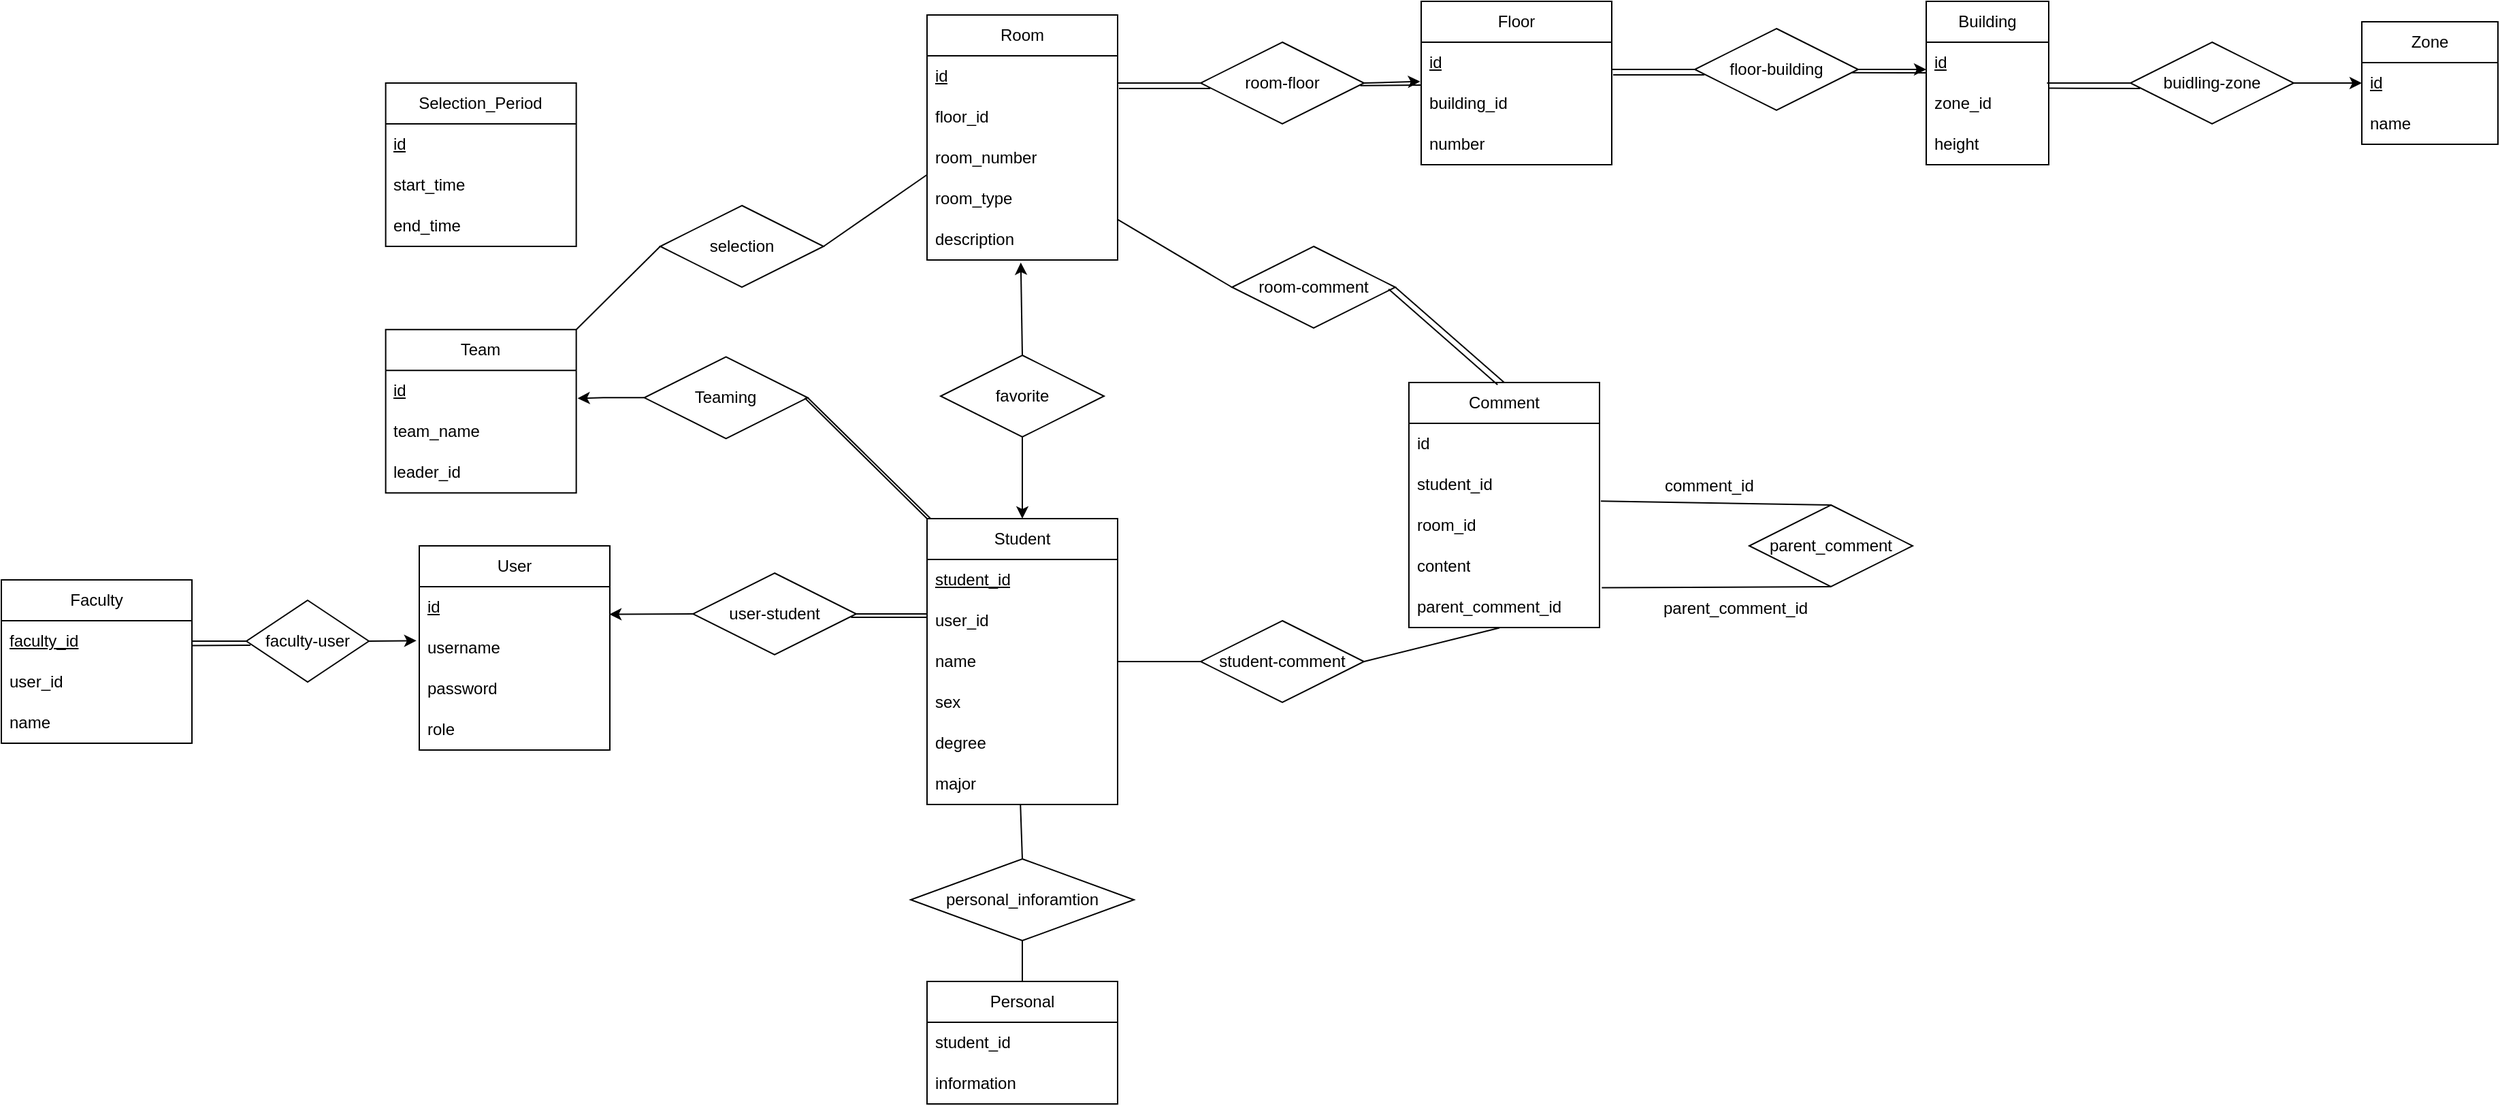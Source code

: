 <mxfile version="22.0.4" type="device">
  <diagram name="第 1 页" id="LMOtjRmqSTzVRUEMlwIw">
    <mxGraphModel dx="2716" dy="1740" grid="1" gridSize="10" guides="1" tooltips="1" connect="1" arrows="1" fold="1" page="1" pageScale="1" pageWidth="827" pageHeight="1169" math="0" shadow="0">
      <root>
        <mxCell id="0" />
        <mxCell id="1" parent="0" />
        <mxCell id="d5OkZ4V3D46FECshK5rA-1" value="Zone" style="swimlane;fontStyle=0;childLayout=stackLayout;horizontal=1;startSize=30;horizontalStack=0;resizeParent=1;resizeParentMax=0;resizeLast=0;collapsible=1;marginBottom=0;whiteSpace=wrap;html=1;" parent="1" vertex="1">
          <mxGeometry x="480" y="-415" width="100" height="90" as="geometry" />
        </mxCell>
        <mxCell id="d5OkZ4V3D46FECshK5rA-2" value="&lt;u&gt;id&lt;/u&gt;" style="text;strokeColor=none;fillColor=none;align=left;verticalAlign=middle;spacingLeft=4;spacingRight=4;overflow=hidden;points=[[0,0.5],[1,0.5]];portConstraint=eastwest;rotatable=0;whiteSpace=wrap;html=1;" parent="d5OkZ4V3D46FECshK5rA-1" vertex="1">
          <mxGeometry y="30" width="100" height="30" as="geometry" />
        </mxCell>
        <mxCell id="d5OkZ4V3D46FECshK5rA-3" value="name" style="text;strokeColor=none;fillColor=none;align=left;verticalAlign=middle;spacingLeft=4;spacingRight=4;overflow=hidden;points=[[0,0.5],[1,0.5]];portConstraint=eastwest;rotatable=0;whiteSpace=wrap;html=1;" parent="d5OkZ4V3D46FECshK5rA-1" vertex="1">
          <mxGeometry y="60" width="100" height="30" as="geometry" />
        </mxCell>
        <mxCell id="d5OkZ4V3D46FECshK5rA-5" value="Building" style="swimlane;fontStyle=0;childLayout=stackLayout;horizontal=1;startSize=30;horizontalStack=0;resizeParent=1;resizeParentMax=0;resizeLast=0;collapsible=1;marginBottom=0;whiteSpace=wrap;html=1;" parent="1" vertex="1">
          <mxGeometry x="160" y="-430" width="90" height="120" as="geometry" />
        </mxCell>
        <mxCell id="d5OkZ4V3D46FECshK5rA-6" value="&lt;u&gt;id&lt;/u&gt;" style="text;strokeColor=none;fillColor=none;align=left;verticalAlign=middle;spacingLeft=4;spacingRight=4;overflow=hidden;points=[[0,0.5],[1,0.5]];portConstraint=eastwest;rotatable=0;whiteSpace=wrap;html=1;" parent="d5OkZ4V3D46FECshK5rA-5" vertex="1">
          <mxGeometry y="30" width="90" height="30" as="geometry" />
        </mxCell>
        <mxCell id="d5OkZ4V3D46FECshK5rA-25" value="" style="endArrow=classic;html=1;rounded=0;exitX=1;exitY=0.5;exitDx=0;exitDy=0;entryX=0;entryY=0.5;entryDx=0;entryDy=0;" parent="d5OkZ4V3D46FECshK5rA-5" source="d5OkZ4V3D46FECshK5rA-22" edge="1">
          <mxGeometry width="50" height="50" relative="1" as="geometry">
            <mxPoint x="-130" y="80" as="sourcePoint" />
            <mxPoint y="50" as="targetPoint" />
          </mxGeometry>
        </mxCell>
        <mxCell id="d5OkZ4V3D46FECshK5rA-7" value="zone_id" style="text;strokeColor=none;fillColor=none;align=left;verticalAlign=middle;spacingLeft=4;spacingRight=4;overflow=hidden;points=[[0,0.5],[1,0.5]];portConstraint=eastwest;rotatable=0;whiteSpace=wrap;html=1;" parent="d5OkZ4V3D46FECshK5rA-5" vertex="1">
          <mxGeometry y="60" width="90" height="30" as="geometry" />
        </mxCell>
        <mxCell id="d5OkZ4V3D46FECshK5rA-8" value="height" style="text;strokeColor=none;fillColor=none;align=left;verticalAlign=middle;spacingLeft=4;spacingRight=4;overflow=hidden;points=[[0,0.5],[1,0.5]];portConstraint=eastwest;rotatable=0;whiteSpace=wrap;html=1;" parent="d5OkZ4V3D46FECshK5rA-5" vertex="1">
          <mxGeometry y="90" width="90" height="30" as="geometry" />
        </mxCell>
        <mxCell id="d5OkZ4V3D46FECshK5rA-9" value="buidling-zone" style="shape=rhombus;perimeter=rhombusPerimeter;whiteSpace=wrap;html=1;align=center;" parent="1" vertex="1">
          <mxGeometry x="310" y="-400" width="120" height="60" as="geometry" />
        </mxCell>
        <mxCell id="d5OkZ4V3D46FECshK5rA-13" value="" style="endArrow=none;html=1;rounded=0;exitX=0.986;exitY=0.001;exitDx=0;exitDy=0;exitPerimeter=0;entryX=0;entryY=0.5;entryDx=0;entryDy=0;" parent="1" source="d5OkZ4V3D46FECshK5rA-7" target="d5OkZ4V3D46FECshK5rA-9" edge="1">
          <mxGeometry relative="1" as="geometry">
            <mxPoint x="290" y="-370" as="sourcePoint" />
            <mxPoint x="450" y="-370" as="targetPoint" />
          </mxGeometry>
        </mxCell>
        <mxCell id="d5OkZ4V3D46FECshK5rA-15" value="" style="endArrow=none;html=1;rounded=0;entryX=0.059;entryY=0.567;entryDx=0;entryDy=0;entryPerimeter=0;exitX=0.995;exitY=0.125;exitDx=0;exitDy=0;exitPerimeter=0;" parent="1" source="d5OkZ4V3D46FECshK5rA-7" target="d5OkZ4V3D46FECshK5rA-9" edge="1">
          <mxGeometry relative="1" as="geometry">
            <mxPoint x="250.0" y="-360.0" as="sourcePoint" />
            <mxPoint x="318.46" y="-358.8" as="targetPoint" />
            <Array as="points" />
          </mxGeometry>
        </mxCell>
        <mxCell id="d5OkZ4V3D46FECshK5rA-17" value="" style="endArrow=classic;html=1;rounded=0;exitX=1;exitY=0.5;exitDx=0;exitDy=0;entryX=0;entryY=0.5;entryDx=0;entryDy=0;" parent="1" source="d5OkZ4V3D46FECshK5rA-9" target="d5OkZ4V3D46FECshK5rA-2" edge="1">
          <mxGeometry width="50" height="50" relative="1" as="geometry">
            <mxPoint x="350" y="-340" as="sourcePoint" />
            <mxPoint x="400" y="-390" as="targetPoint" />
          </mxGeometry>
        </mxCell>
        <mxCell id="d5OkZ4V3D46FECshK5rA-18" value="Floor" style="swimlane;fontStyle=0;childLayout=stackLayout;horizontal=1;startSize=30;horizontalStack=0;resizeParent=1;resizeParentMax=0;resizeLast=0;collapsible=1;marginBottom=0;whiteSpace=wrap;html=1;" parent="1" vertex="1">
          <mxGeometry x="-211" y="-430" width="140" height="120" as="geometry" />
        </mxCell>
        <mxCell id="d5OkZ4V3D46FECshK5rA-19" value="&lt;u&gt;id&lt;/u&gt;" style="text;strokeColor=none;fillColor=none;align=left;verticalAlign=middle;spacingLeft=4;spacingRight=4;overflow=hidden;points=[[0,0.5],[1,0.5]];portConstraint=eastwest;rotatable=0;whiteSpace=wrap;html=1;" parent="d5OkZ4V3D46FECshK5rA-18" vertex="1">
          <mxGeometry y="30" width="140" height="30" as="geometry" />
        </mxCell>
        <mxCell id="d5OkZ4V3D46FECshK5rA-20" value="building_id" style="text;strokeColor=none;fillColor=none;align=left;verticalAlign=middle;spacingLeft=4;spacingRight=4;overflow=hidden;points=[[0,0.5],[1,0.5]];portConstraint=eastwest;rotatable=0;whiteSpace=wrap;html=1;" parent="d5OkZ4V3D46FECshK5rA-18" vertex="1">
          <mxGeometry y="60" width="140" height="30" as="geometry" />
        </mxCell>
        <mxCell id="d5OkZ4V3D46FECshK5rA-21" value="number" style="text;strokeColor=none;fillColor=none;align=left;verticalAlign=middle;spacingLeft=4;spacingRight=4;overflow=hidden;points=[[0,0.5],[1,0.5]];portConstraint=eastwest;rotatable=0;whiteSpace=wrap;html=1;" parent="d5OkZ4V3D46FECshK5rA-18" vertex="1">
          <mxGeometry y="90" width="140" height="30" as="geometry" />
        </mxCell>
        <mxCell id="d5OkZ4V3D46FECshK5rA-22" value="floor-building" style="shape=rhombus;perimeter=rhombusPerimeter;whiteSpace=wrap;html=1;align=center;" parent="1" vertex="1">
          <mxGeometry x="-10" y="-410" width="120" height="60" as="geometry" />
        </mxCell>
        <mxCell id="d5OkZ4V3D46FECshK5rA-23" value="" style="endArrow=none;html=1;rounded=0;exitX=0.986;exitY=0.001;exitDx=0;exitDy=0;exitPerimeter=0;entryX=0;entryY=0.5;entryDx=0;entryDy=0;" parent="1" target="d5OkZ4V3D46FECshK5rA-22" edge="1">
          <mxGeometry relative="1" as="geometry">
            <mxPoint x="-71" y="-380" as="sourcePoint" />
            <mxPoint x="130" y="-380" as="targetPoint" />
          </mxGeometry>
        </mxCell>
        <mxCell id="d5OkZ4V3D46FECshK5rA-24" value="" style="endArrow=none;html=1;rounded=0;entryX=0.059;entryY=0.567;entryDx=0;entryDy=0;entryPerimeter=0;exitX=0.995;exitY=0.125;exitDx=0;exitDy=0;exitPerimeter=0;" parent="1" target="d5OkZ4V3D46FECshK5rA-22" edge="1">
          <mxGeometry relative="1" as="geometry">
            <mxPoint x="-70" y="-376" as="sourcePoint" />
            <mxPoint x="-1.54" y="-368.8" as="targetPoint" />
            <Array as="points" />
          </mxGeometry>
        </mxCell>
        <mxCell id="d5OkZ4V3D46FECshK5rA-26" value="" style="endArrow=none;html=1;rounded=0;exitX=0.961;exitY=0.539;exitDx=0;exitDy=0;exitPerimeter=0;entryX=-0.002;entryY=0.752;entryDx=0;entryDy=0;entryPerimeter=0;" parent="1" source="d5OkZ4V3D46FECshK5rA-22" target="d5OkZ4V3D46FECshK5rA-6" edge="1">
          <mxGeometry width="50" height="50" relative="1" as="geometry">
            <mxPoint x="130" y="-360" as="sourcePoint" />
            <mxPoint x="150" y="-380" as="targetPoint" />
          </mxGeometry>
        </mxCell>
        <mxCell id="d5OkZ4V3D46FECshK5rA-36" value="Room" style="swimlane;fontStyle=0;childLayout=stackLayout;horizontal=1;startSize=30;horizontalStack=0;resizeParent=1;resizeParentMax=0;resizeLast=0;collapsible=1;marginBottom=0;whiteSpace=wrap;html=1;" parent="1" vertex="1">
          <mxGeometry x="-574" y="-420" width="140" height="180" as="geometry" />
        </mxCell>
        <mxCell id="d5OkZ4V3D46FECshK5rA-37" value="&lt;u&gt;id&lt;/u&gt;" style="text;strokeColor=none;fillColor=none;align=left;verticalAlign=middle;spacingLeft=4;spacingRight=4;overflow=hidden;points=[[0,0.5],[1,0.5]];portConstraint=eastwest;rotatable=0;whiteSpace=wrap;html=1;" parent="d5OkZ4V3D46FECshK5rA-36" vertex="1">
          <mxGeometry y="30" width="140" height="30" as="geometry" />
        </mxCell>
        <mxCell id="d5OkZ4V3D46FECshK5rA-38" value="floor_id" style="text;strokeColor=none;fillColor=none;align=left;verticalAlign=middle;spacingLeft=4;spacingRight=4;overflow=hidden;points=[[0,0.5],[1,0.5]];portConstraint=eastwest;rotatable=0;whiteSpace=wrap;html=1;" parent="d5OkZ4V3D46FECshK5rA-36" vertex="1">
          <mxGeometry y="60" width="140" height="30" as="geometry" />
        </mxCell>
        <mxCell id="d5OkZ4V3D46FECshK5rA-44" value="room_number" style="text;strokeColor=none;fillColor=none;align=left;verticalAlign=middle;spacingLeft=4;spacingRight=4;overflow=hidden;points=[[0,0.5],[1,0.5]];portConstraint=eastwest;rotatable=0;whiteSpace=wrap;html=1;" parent="d5OkZ4V3D46FECshK5rA-36" vertex="1">
          <mxGeometry y="90" width="140" height="30" as="geometry" />
        </mxCell>
        <mxCell id="d5OkZ4V3D46FECshK5rA-45" value="room_type" style="text;strokeColor=none;fillColor=none;align=left;verticalAlign=middle;spacingLeft=4;spacingRight=4;overflow=hidden;points=[[0,0.5],[1,0.5]];portConstraint=eastwest;rotatable=0;whiteSpace=wrap;html=1;" parent="d5OkZ4V3D46FECshK5rA-36" vertex="1">
          <mxGeometry y="120" width="140" height="30" as="geometry" />
        </mxCell>
        <mxCell id="d5OkZ4V3D46FECshK5rA-39" value="description" style="text;strokeColor=none;fillColor=none;align=left;verticalAlign=middle;spacingLeft=4;spacingRight=4;overflow=hidden;points=[[0,0.5],[1,0.5]];portConstraint=eastwest;rotatable=0;whiteSpace=wrap;html=1;" parent="d5OkZ4V3D46FECshK5rA-36" vertex="1">
          <mxGeometry y="150" width="140" height="30" as="geometry" />
        </mxCell>
        <mxCell id="d5OkZ4V3D46FECshK5rA-40" value="room-floor" style="shape=rhombus;perimeter=rhombusPerimeter;whiteSpace=wrap;html=1;align=center;" parent="1" vertex="1">
          <mxGeometry x="-373" y="-400" width="120" height="60" as="geometry" />
        </mxCell>
        <mxCell id="d5OkZ4V3D46FECshK5rA-41" value="" style="endArrow=none;html=1;rounded=0;exitX=0.986;exitY=0.001;exitDx=0;exitDy=0;exitPerimeter=0;entryX=0;entryY=0.5;entryDx=0;entryDy=0;" parent="1" target="d5OkZ4V3D46FECshK5rA-40" edge="1">
          <mxGeometry relative="1" as="geometry">
            <mxPoint x="-434" y="-370" as="sourcePoint" />
            <mxPoint x="-233" y="-370" as="targetPoint" />
          </mxGeometry>
        </mxCell>
        <mxCell id="d5OkZ4V3D46FECshK5rA-42" value="" style="endArrow=none;html=1;rounded=0;entryX=0.059;entryY=0.567;entryDx=0;entryDy=0;entryPerimeter=0;exitX=0.995;exitY=0.125;exitDx=0;exitDy=0;exitPerimeter=0;" parent="1" target="d5OkZ4V3D46FECshK5rA-40" edge="1">
          <mxGeometry relative="1" as="geometry">
            <mxPoint x="-433" y="-366" as="sourcePoint" />
            <mxPoint x="-364.54" y="-358.8" as="targetPoint" />
            <Array as="points" />
          </mxGeometry>
        </mxCell>
        <mxCell id="d5OkZ4V3D46FECshK5rA-46" value="" style="endArrow=classic;html=1;rounded=0;entryX=-0.005;entryY=0.962;entryDx=0;entryDy=0;exitX=1;exitY=0.5;exitDx=0;exitDy=0;entryPerimeter=0;" parent="1" source="d5OkZ4V3D46FECshK5rA-40" target="d5OkZ4V3D46FECshK5rA-19" edge="1">
          <mxGeometry width="50" height="50" relative="1" as="geometry">
            <mxPoint x="-320" y="-300" as="sourcePoint" />
            <mxPoint x="-270" y="-350" as="targetPoint" />
          </mxGeometry>
        </mxCell>
        <mxCell id="d5OkZ4V3D46FECshK5rA-48" value="" style="endArrow=none;html=1;rounded=0;exitX=0.977;exitY=0.531;exitDx=0;exitDy=0;exitPerimeter=0;entryX=-0.001;entryY=0.05;entryDx=0;entryDy=0;entryPerimeter=0;" parent="1" source="d5OkZ4V3D46FECshK5rA-40" target="d5OkZ4V3D46FECshK5rA-20" edge="1">
          <mxGeometry width="50" height="50" relative="1" as="geometry">
            <mxPoint x="-270" y="-340" as="sourcePoint" />
            <mxPoint x="-220" y="-390" as="targetPoint" />
          </mxGeometry>
        </mxCell>
        <mxCell id="d5OkZ4V3D46FECshK5rA-49" value="User" style="swimlane;fontStyle=0;childLayout=stackLayout;horizontal=1;startSize=30;horizontalStack=0;resizeParent=1;resizeParentMax=0;resizeLast=0;collapsible=1;marginBottom=0;whiteSpace=wrap;html=1;" parent="1" vertex="1">
          <mxGeometry x="-947" y="-30" width="140" height="150" as="geometry" />
        </mxCell>
        <mxCell id="d5OkZ4V3D46FECshK5rA-50" value="&lt;u&gt;id&lt;/u&gt;" style="text;strokeColor=none;fillColor=none;align=left;verticalAlign=middle;spacingLeft=4;spacingRight=4;overflow=hidden;points=[[0,0.5],[1,0.5]];portConstraint=eastwest;rotatable=0;whiteSpace=wrap;html=1;" parent="d5OkZ4V3D46FECshK5rA-49" vertex="1">
          <mxGeometry y="30" width="140" height="30" as="geometry" />
        </mxCell>
        <mxCell id="d5OkZ4V3D46FECshK5rA-51" value="username" style="text;strokeColor=none;fillColor=none;align=left;verticalAlign=middle;spacingLeft=4;spacingRight=4;overflow=hidden;points=[[0,0.5],[1,0.5]];portConstraint=eastwest;rotatable=0;whiteSpace=wrap;html=1;" parent="d5OkZ4V3D46FECshK5rA-49" vertex="1">
          <mxGeometry y="60" width="140" height="30" as="geometry" />
        </mxCell>
        <mxCell id="d5OkZ4V3D46FECshK5rA-53" value="password" style="text;strokeColor=none;fillColor=none;align=left;verticalAlign=middle;spacingLeft=4;spacingRight=4;overflow=hidden;points=[[0,0.5],[1,0.5]];portConstraint=eastwest;rotatable=0;whiteSpace=wrap;html=1;" parent="d5OkZ4V3D46FECshK5rA-49" vertex="1">
          <mxGeometry y="90" width="140" height="30" as="geometry" />
        </mxCell>
        <mxCell id="d5OkZ4V3D46FECshK5rA-52" value="role" style="text;strokeColor=none;fillColor=none;align=left;verticalAlign=middle;spacingLeft=4;spacingRight=4;overflow=hidden;points=[[0,0.5],[1,0.5]];portConstraint=eastwest;rotatable=0;whiteSpace=wrap;html=1;" parent="d5OkZ4V3D46FECshK5rA-49" vertex="1">
          <mxGeometry y="120" width="140" height="30" as="geometry" />
        </mxCell>
        <mxCell id="d5OkZ4V3D46FECshK5rA-54" value="Student" style="swimlane;fontStyle=0;childLayout=stackLayout;horizontal=1;startSize=30;horizontalStack=0;resizeParent=1;resizeParentMax=0;resizeLast=0;collapsible=1;marginBottom=0;whiteSpace=wrap;html=1;" parent="1" vertex="1">
          <mxGeometry x="-574" y="-50" width="140" height="210" as="geometry" />
        </mxCell>
        <mxCell id="d5OkZ4V3D46FECshK5rA-55" value="&lt;u&gt;student_id&lt;/u&gt;" style="text;strokeColor=none;fillColor=none;align=left;verticalAlign=middle;spacingLeft=4;spacingRight=4;overflow=hidden;points=[[0,0.5],[1,0.5]];portConstraint=eastwest;rotatable=0;whiteSpace=wrap;html=1;" parent="d5OkZ4V3D46FECshK5rA-54" vertex="1">
          <mxGeometry y="30" width="140" height="30" as="geometry" />
        </mxCell>
        <mxCell id="d5OkZ4V3D46FECshK5rA-56" value="user_id" style="text;strokeColor=none;fillColor=none;align=left;verticalAlign=middle;spacingLeft=4;spacingRight=4;overflow=hidden;points=[[0,0.5],[1,0.5]];portConstraint=eastwest;rotatable=0;whiteSpace=wrap;html=1;" parent="d5OkZ4V3D46FECshK5rA-54" vertex="1">
          <mxGeometry y="60" width="140" height="30" as="geometry" />
        </mxCell>
        <mxCell id="d5OkZ4V3D46FECshK5rA-57" value="name" style="text;strokeColor=none;fillColor=none;align=left;verticalAlign=middle;spacingLeft=4;spacingRight=4;overflow=hidden;points=[[0,0.5],[1,0.5]];portConstraint=eastwest;rotatable=0;whiteSpace=wrap;html=1;" parent="d5OkZ4V3D46FECshK5rA-54" vertex="1">
          <mxGeometry y="90" width="140" height="30" as="geometry" />
        </mxCell>
        <mxCell id="d5OkZ4V3D46FECshK5rA-58" value="sex" style="text;strokeColor=none;fillColor=none;align=left;verticalAlign=middle;spacingLeft=4;spacingRight=4;overflow=hidden;points=[[0,0.5],[1,0.5]];portConstraint=eastwest;rotatable=0;whiteSpace=wrap;html=1;" parent="d5OkZ4V3D46FECshK5rA-54" vertex="1">
          <mxGeometry y="120" width="140" height="30" as="geometry" />
        </mxCell>
        <mxCell id="d5OkZ4V3D46FECshK5rA-59" value="degree" style="text;strokeColor=none;fillColor=none;align=left;verticalAlign=middle;spacingLeft=4;spacingRight=4;overflow=hidden;points=[[0,0.5],[1,0.5]];portConstraint=eastwest;rotatable=0;whiteSpace=wrap;html=1;" parent="d5OkZ4V3D46FECshK5rA-54" vertex="1">
          <mxGeometry y="150" width="140" height="30" as="geometry" />
        </mxCell>
        <mxCell id="d5OkZ4V3D46FECshK5rA-60" value="major" style="text;strokeColor=none;fillColor=none;align=left;verticalAlign=middle;spacingLeft=4;spacingRight=4;overflow=hidden;points=[[0,0.5],[1,0.5]];portConstraint=eastwest;rotatable=0;whiteSpace=wrap;html=1;" parent="d5OkZ4V3D46FECshK5rA-54" vertex="1">
          <mxGeometry y="180" width="140" height="30" as="geometry" />
        </mxCell>
        <mxCell id="d5OkZ4V3D46FECshK5rA-63" value="user-student" style="shape=rhombus;perimeter=rhombusPerimeter;whiteSpace=wrap;html=1;align=center;" parent="1" vertex="1">
          <mxGeometry x="-746" y="-10" width="120" height="60" as="geometry" />
        </mxCell>
        <mxCell id="d5OkZ4V3D46FECshK5rA-66" value="" style="endArrow=none;html=1;rounded=0;exitX=1;exitY=0.5;exitDx=0;exitDy=0;" parent="1" source="d5OkZ4V3D46FECshK5rA-63" edge="1">
          <mxGeometry width="50" height="50" relative="1" as="geometry">
            <mxPoint x="-624" y="20" as="sourcePoint" />
            <mxPoint x="-574" y="20" as="targetPoint" />
          </mxGeometry>
        </mxCell>
        <mxCell id="d5OkZ4V3D46FECshK5rA-69" value="" style="endArrow=none;html=1;rounded=0;entryX=-0.003;entryY=0.415;entryDx=0;entryDy=0;entryPerimeter=0;exitX=0.968;exitY=0.541;exitDx=0;exitDy=0;exitPerimeter=0;" parent="1" source="d5OkZ4V3D46FECshK5rA-63" target="d5OkZ4V3D46FECshK5rA-56" edge="1">
          <mxGeometry width="50" height="50" relative="1" as="geometry">
            <mxPoint x="-754" y="50" as="sourcePoint" />
            <mxPoint x="-704" as="targetPoint" />
          </mxGeometry>
        </mxCell>
        <mxCell id="d5OkZ4V3D46FECshK5rA-70" value="" style="endArrow=classic;html=1;rounded=0;exitX=0;exitY=0.5;exitDx=0;exitDy=0;entryX=0.997;entryY=0.677;entryDx=0;entryDy=0;entryPerimeter=0;" parent="1" source="d5OkZ4V3D46FECshK5rA-63" target="d5OkZ4V3D46FECshK5rA-50" edge="1">
          <mxGeometry width="50" height="50" relative="1" as="geometry">
            <mxPoint x="-754" y="50" as="sourcePoint" />
            <mxPoint x="-704" as="targetPoint" />
          </mxGeometry>
        </mxCell>
        <mxCell id="d5OkZ4V3D46FECshK5rA-81" value="Faculty" style="swimlane;fontStyle=0;childLayout=stackLayout;horizontal=1;startSize=30;horizontalStack=0;resizeParent=1;resizeParentMax=0;resizeLast=0;collapsible=1;marginBottom=0;whiteSpace=wrap;html=1;" parent="1" vertex="1">
          <mxGeometry x="-1254" y="-5" width="140" height="120" as="geometry" />
        </mxCell>
        <mxCell id="d5OkZ4V3D46FECshK5rA-82" value="&lt;u&gt;faculty_id&lt;/u&gt;" style="text;strokeColor=none;fillColor=none;align=left;verticalAlign=middle;spacingLeft=4;spacingRight=4;overflow=hidden;points=[[0,0.5],[1,0.5]];portConstraint=eastwest;rotatable=0;whiteSpace=wrap;html=1;" parent="d5OkZ4V3D46FECshK5rA-81" vertex="1">
          <mxGeometry y="30" width="140" height="30" as="geometry" />
        </mxCell>
        <mxCell id="d5OkZ4V3D46FECshK5rA-83" value="user_id" style="text;strokeColor=none;fillColor=none;align=left;verticalAlign=middle;spacingLeft=4;spacingRight=4;overflow=hidden;points=[[0,0.5],[1,0.5]];portConstraint=eastwest;rotatable=0;whiteSpace=wrap;html=1;" parent="d5OkZ4V3D46FECshK5rA-81" vertex="1">
          <mxGeometry y="60" width="140" height="30" as="geometry" />
        </mxCell>
        <mxCell id="d5OkZ4V3D46FECshK5rA-84" value="name" style="text;strokeColor=none;fillColor=none;align=left;verticalAlign=middle;spacingLeft=4;spacingRight=4;overflow=hidden;points=[[0,0.5],[1,0.5]];portConstraint=eastwest;rotatable=0;whiteSpace=wrap;html=1;" parent="d5OkZ4V3D46FECshK5rA-81" vertex="1">
          <mxGeometry y="90" width="140" height="30" as="geometry" />
        </mxCell>
        <mxCell id="d5OkZ4V3D46FECshK5rA-86" value="faculty-user" style="shape=rhombus;perimeter=rhombusPerimeter;whiteSpace=wrap;html=1;align=center;" parent="1" vertex="1">
          <mxGeometry x="-1074" y="10" width="90" height="60" as="geometry" />
        </mxCell>
        <mxCell id="d5OkZ4V3D46FECshK5rA-87" value="" style="endArrow=none;html=1;rounded=0;exitX=1;exitY=0.5;exitDx=0;exitDy=0;entryX=0;entryY=0.5;entryDx=0;entryDy=0;" parent="1" source="d5OkZ4V3D46FECshK5rA-82" target="d5OkZ4V3D46FECshK5rA-86" edge="1">
          <mxGeometry relative="1" as="geometry">
            <mxPoint x="-1128" y="70" as="sourcePoint" />
            <mxPoint x="-927" y="70" as="targetPoint" />
          </mxGeometry>
        </mxCell>
        <mxCell id="d5OkZ4V3D46FECshK5rA-88" value="" style="endArrow=none;html=1;rounded=0;exitX=1.003;exitY=0.61;exitDx=0;exitDy=0;exitPerimeter=0;entryX=0.033;entryY=0.55;entryDx=0;entryDy=0;entryPerimeter=0;" parent="1" source="d5OkZ4V3D46FECshK5rA-82" target="d5OkZ4V3D46FECshK5rA-86" edge="1">
          <mxGeometry relative="1" as="geometry">
            <mxPoint x="-1127" y="74" as="sourcePoint" />
            <mxPoint x="-1074" y="40" as="targetPoint" />
            <Array as="points" />
          </mxGeometry>
        </mxCell>
        <mxCell id="d5OkZ4V3D46FECshK5rA-89" value="" style="endArrow=classic;html=1;rounded=0;exitX=1;exitY=0.5;exitDx=0;exitDy=0;entryX=-0.015;entryY=0.322;entryDx=0;entryDy=0;entryPerimeter=0;" parent="1" source="d5OkZ4V3D46FECshK5rA-86" target="d5OkZ4V3D46FECshK5rA-51" edge="1">
          <mxGeometry width="50" height="50" relative="1" as="geometry">
            <mxPoint x="-1014" y="140" as="sourcePoint" />
            <mxPoint x="-954" y="40" as="targetPoint" />
          </mxGeometry>
        </mxCell>
        <mxCell id="d5OkZ4V3D46FECshK5rA-91" value="Selection_Period" style="swimlane;fontStyle=0;childLayout=stackLayout;horizontal=1;startSize=30;horizontalStack=0;resizeParent=1;resizeParentMax=0;resizeLast=0;collapsible=1;marginBottom=0;whiteSpace=wrap;html=1;" parent="1" vertex="1">
          <mxGeometry x="-971.68" y="-370" width="140" height="120" as="geometry" />
        </mxCell>
        <mxCell id="d5OkZ4V3D46FECshK5rA-92" value="&lt;u&gt;id&lt;/u&gt;" style="text;strokeColor=none;fillColor=none;align=left;verticalAlign=middle;spacingLeft=4;spacingRight=4;overflow=hidden;points=[[0,0.5],[1,0.5]];portConstraint=eastwest;rotatable=0;whiteSpace=wrap;html=1;" parent="d5OkZ4V3D46FECshK5rA-91" vertex="1">
          <mxGeometry y="30" width="140" height="30" as="geometry" />
        </mxCell>
        <mxCell id="d5OkZ4V3D46FECshK5rA-93" value="start_time" style="text;strokeColor=none;fillColor=none;align=left;verticalAlign=middle;spacingLeft=4;spacingRight=4;overflow=hidden;points=[[0,0.5],[1,0.5]];portConstraint=eastwest;rotatable=0;whiteSpace=wrap;html=1;" parent="d5OkZ4V3D46FECshK5rA-91" vertex="1">
          <mxGeometry y="60" width="140" height="30" as="geometry" />
        </mxCell>
        <mxCell id="d5OkZ4V3D46FECshK5rA-94" value="end_time" style="text;strokeColor=none;fillColor=none;align=left;verticalAlign=middle;spacingLeft=4;spacingRight=4;overflow=hidden;points=[[0,0.5],[1,0.5]];portConstraint=eastwest;rotatable=0;whiteSpace=wrap;html=1;" parent="d5OkZ4V3D46FECshK5rA-91" vertex="1">
          <mxGeometry y="90" width="140" height="30" as="geometry" />
        </mxCell>
        <mxCell id="d5OkZ4V3D46FECshK5rA-95" value="Team" style="swimlane;fontStyle=0;childLayout=stackLayout;horizontal=1;startSize=30;horizontalStack=0;resizeParent=1;resizeParentMax=0;resizeLast=0;collapsible=1;marginBottom=0;whiteSpace=wrap;html=1;" parent="1" vertex="1">
          <mxGeometry x="-971.68" y="-188.86" width="140" height="120" as="geometry" />
        </mxCell>
        <mxCell id="d5OkZ4V3D46FECshK5rA-96" value="&lt;u&gt;id&lt;/u&gt;" style="text;strokeColor=none;fillColor=none;align=left;verticalAlign=middle;spacingLeft=4;spacingRight=4;overflow=hidden;points=[[0,0.5],[1,0.5]];portConstraint=eastwest;rotatable=0;whiteSpace=wrap;html=1;" parent="d5OkZ4V3D46FECshK5rA-95" vertex="1">
          <mxGeometry y="30" width="140" height="30" as="geometry" />
        </mxCell>
        <mxCell id="d5OkZ4V3D46FECshK5rA-97" value="team_name" style="text;strokeColor=none;fillColor=none;align=left;verticalAlign=middle;spacingLeft=4;spacingRight=4;overflow=hidden;points=[[0,0.5],[1,0.5]];portConstraint=eastwest;rotatable=0;whiteSpace=wrap;html=1;" parent="d5OkZ4V3D46FECshK5rA-95" vertex="1">
          <mxGeometry y="60" width="140" height="30" as="geometry" />
        </mxCell>
        <mxCell id="d5OkZ4V3D46FECshK5rA-98" value="leader_id" style="text;strokeColor=none;fillColor=none;align=left;verticalAlign=middle;spacingLeft=4;spacingRight=4;overflow=hidden;points=[[0,0.5],[1,0.5]];portConstraint=eastwest;rotatable=0;whiteSpace=wrap;html=1;" parent="d5OkZ4V3D46FECshK5rA-95" vertex="1">
          <mxGeometry y="90" width="140" height="30" as="geometry" />
        </mxCell>
        <mxCell id="d5OkZ4V3D46FECshK5rA-103" value="Teaming" style="shape=rhombus;perimeter=rhombusPerimeter;whiteSpace=wrap;html=1;align=center;" parent="1" vertex="1">
          <mxGeometry x="-781.68" y="-168.86" width="120" height="60" as="geometry" />
        </mxCell>
        <mxCell id="d5OkZ4V3D46FECshK5rA-104" value="" style="endArrow=none;html=1;rounded=0;exitX=0.982;exitY=0.504;exitDx=0;exitDy=0;entryX=0;entryY=0;entryDx=0;entryDy=0;exitPerimeter=0;" parent="1" source="d5OkZ4V3D46FECshK5rA-103" target="d5OkZ4V3D46FECshK5rA-54" edge="1">
          <mxGeometry width="50" height="50" relative="1" as="geometry">
            <mxPoint x="-648.68" y="-138.86" as="sourcePoint" />
            <mxPoint x="-626.0" y="-230.0" as="targetPoint" />
          </mxGeometry>
        </mxCell>
        <mxCell id="d5OkZ4V3D46FECshK5rA-105" value="" style="endArrow=none;html=1;rounded=0;entryX=0;entryY=0;entryDx=0;entryDy=0;exitX=1;exitY=0.5;exitDx=0;exitDy=0;" parent="1" source="d5OkZ4V3D46FECshK5rA-103" edge="1">
          <mxGeometry width="50" height="50" relative="1" as="geometry">
            <mxPoint x="-650" y="-130" as="sourcePoint" />
            <mxPoint x="-571.36" y="-50" as="targetPoint" />
          </mxGeometry>
        </mxCell>
        <mxCell id="d5OkZ4V3D46FECshK5rA-106" value="" style="endArrow=classic;html=1;rounded=0;exitX=0;exitY=0.5;exitDx=0;exitDy=0;entryX=1.007;entryY=0.683;entryDx=0;entryDy=0;entryPerimeter=0;" parent="1" source="d5OkZ4V3D46FECshK5rA-103" target="d5OkZ4V3D46FECshK5rA-96" edge="1">
          <mxGeometry width="50" height="50" relative="1" as="geometry">
            <mxPoint x="-778.68" y="-108.86" as="sourcePoint" />
            <mxPoint x="-821.68" y="-138.86" as="targetPoint" />
            <Array as="points">
              <mxPoint x="-811.68" y="-138.86" />
            </Array>
          </mxGeometry>
        </mxCell>
        <mxCell id="d5OkZ4V3D46FECshK5rA-108" value="favorite" style="shape=rhombus;perimeter=rhombusPerimeter;whiteSpace=wrap;html=1;align=center;" parent="1" vertex="1">
          <mxGeometry x="-564" y="-170" width="120" height="60" as="geometry" />
        </mxCell>
        <mxCell id="d5OkZ4V3D46FECshK5rA-112" value="" style="endArrow=classic;html=1;rounded=0;entryX=0.492;entryY=1.063;entryDx=0;entryDy=0;entryPerimeter=0;exitX=0.5;exitY=0;exitDx=0;exitDy=0;" parent="1" source="d5OkZ4V3D46FECshK5rA-108" target="d5OkZ4V3D46FECshK5rA-39" edge="1">
          <mxGeometry width="50" height="50" relative="1" as="geometry">
            <mxPoint x="-600" y="-70" as="sourcePoint" />
            <mxPoint x="-550" y="-120" as="targetPoint" />
          </mxGeometry>
        </mxCell>
        <mxCell id="d5OkZ4V3D46FECshK5rA-113" value="" style="endArrow=classic;html=1;rounded=0;exitX=0.5;exitY=1;exitDx=0;exitDy=0;" parent="1" source="d5OkZ4V3D46FECshK5rA-108" target="d5OkZ4V3D46FECshK5rA-54" edge="1">
          <mxGeometry width="50" height="50" relative="1" as="geometry">
            <mxPoint x="-600" y="-70" as="sourcePoint" />
            <mxPoint x="-550" y="-120" as="targetPoint" />
          </mxGeometry>
        </mxCell>
        <mxCell id="d5OkZ4V3D46FECshK5rA-114" value="Comment" style="swimlane;fontStyle=0;childLayout=stackLayout;horizontal=1;startSize=30;horizontalStack=0;resizeParent=1;resizeParentMax=0;resizeLast=0;collapsible=1;marginBottom=0;whiteSpace=wrap;html=1;" parent="1" vertex="1">
          <mxGeometry x="-220" y="-150" width="140" height="180" as="geometry" />
        </mxCell>
        <mxCell id="d5OkZ4V3D46FECshK5rA-115" value="id" style="text;strokeColor=none;fillColor=none;align=left;verticalAlign=middle;spacingLeft=4;spacingRight=4;overflow=hidden;points=[[0,0.5],[1,0.5]];portConstraint=eastwest;rotatable=0;whiteSpace=wrap;html=1;" parent="d5OkZ4V3D46FECshK5rA-114" vertex="1">
          <mxGeometry y="30" width="140" height="30" as="geometry" />
        </mxCell>
        <mxCell id="d5OkZ4V3D46FECshK5rA-116" value="student_id" style="text;strokeColor=none;fillColor=none;align=left;verticalAlign=middle;spacingLeft=4;spacingRight=4;overflow=hidden;points=[[0,0.5],[1,0.5]];portConstraint=eastwest;rotatable=0;whiteSpace=wrap;html=1;" parent="d5OkZ4V3D46FECshK5rA-114" vertex="1">
          <mxGeometry y="60" width="140" height="30" as="geometry" />
        </mxCell>
        <mxCell id="d5OkZ4V3D46FECshK5rA-117" value="room_id" style="text;strokeColor=none;fillColor=none;align=left;verticalAlign=middle;spacingLeft=4;spacingRight=4;overflow=hidden;points=[[0,0.5],[1,0.5]];portConstraint=eastwest;rotatable=0;whiteSpace=wrap;html=1;" parent="d5OkZ4V3D46FECshK5rA-114" vertex="1">
          <mxGeometry y="90" width="140" height="30" as="geometry" />
        </mxCell>
        <mxCell id="d5OkZ4V3D46FECshK5rA-118" value="content" style="text;strokeColor=none;fillColor=none;align=left;verticalAlign=middle;spacingLeft=4;spacingRight=4;overflow=hidden;points=[[0,0.5],[1,0.5]];portConstraint=eastwest;rotatable=0;whiteSpace=wrap;html=1;" parent="d5OkZ4V3D46FECshK5rA-114" vertex="1">
          <mxGeometry y="120" width="140" height="30" as="geometry" />
        </mxCell>
        <mxCell id="d5OkZ4V3D46FECshK5rA-119" value="parent_comment_id&lt;br&gt;" style="text;strokeColor=none;fillColor=none;align=left;verticalAlign=middle;spacingLeft=4;spacingRight=4;overflow=hidden;points=[[0,0.5],[1,0.5]];portConstraint=eastwest;rotatable=0;whiteSpace=wrap;html=1;" parent="d5OkZ4V3D46FECshK5rA-114" vertex="1">
          <mxGeometry y="150" width="140" height="30" as="geometry" />
        </mxCell>
        <mxCell id="d5OkZ4V3D46FECshK5rA-120" value="room-comment" style="shape=rhombus;perimeter=rhombusPerimeter;whiteSpace=wrap;html=1;align=center;" parent="1" vertex="1">
          <mxGeometry x="-350" y="-250" width="120" height="60" as="geometry" />
        </mxCell>
        <mxCell id="d5OkZ4V3D46FECshK5rA-121" value="student-comment" style="shape=rhombus;perimeter=rhombusPerimeter;whiteSpace=wrap;html=1;align=center;" parent="1" vertex="1">
          <mxGeometry x="-373" y="25" width="120" height="60" as="geometry" />
        </mxCell>
        <mxCell id="d5OkZ4V3D46FECshK5rA-124" value="" style="endArrow=none;html=1;rounded=0;exitX=1;exitY=0.5;exitDx=0;exitDy=0;entryX=0;entryY=0.5;entryDx=0;entryDy=0;" parent="1" source="d5OkZ4V3D46FECshK5rA-57" target="d5OkZ4V3D46FECshK5rA-121" edge="1">
          <mxGeometry relative="1" as="geometry">
            <mxPoint x="-434" y="44.71" as="sourcePoint" />
            <mxPoint x="-274" y="44.71" as="targetPoint" />
          </mxGeometry>
        </mxCell>
        <mxCell id="d5OkZ4V3D46FECshK5rA-125" value="" style="endArrow=none;html=1;rounded=0;entryX=0.475;entryY=1.009;entryDx=0;entryDy=0;entryPerimeter=0;exitX=1;exitY=0.5;exitDx=0;exitDy=0;" parent="1" source="d5OkZ4V3D46FECshK5rA-121" target="d5OkZ4V3D46FECshK5rA-119" edge="1">
          <mxGeometry relative="1" as="geometry">
            <mxPoint x="-250" y="60" as="sourcePoint" />
            <mxPoint x="-90" y="59.71" as="targetPoint" />
          </mxGeometry>
        </mxCell>
        <mxCell id="d5OkZ4V3D46FECshK5rA-126" value="" style="endArrow=none;html=1;rounded=0;exitX=1.001;exitY=0.012;exitDx=0;exitDy=0;exitPerimeter=0;entryX=0;entryY=0.5;entryDx=0;entryDy=0;" parent="1" source="d5OkZ4V3D46FECshK5rA-39" target="d5OkZ4V3D46FECshK5rA-120" edge="1">
          <mxGeometry relative="1" as="geometry">
            <mxPoint x="-440" y="-170" as="sourcePoint" />
            <mxPoint x="-280" y="-170" as="targetPoint" />
          </mxGeometry>
        </mxCell>
        <mxCell id="QymekG-ozI_IhF52nYka-1" value="" style="endArrow=none;html=1;rounded=0;exitX=1;exitY=0.5;exitDx=0;exitDy=0;entryX=0.5;entryY=0;entryDx=0;entryDy=0;" edge="1" parent="1" source="d5OkZ4V3D46FECshK5rA-120" target="d5OkZ4V3D46FECshK5rA-114">
          <mxGeometry relative="1" as="geometry">
            <mxPoint x="-420" y="-110" as="sourcePoint" />
            <mxPoint x="-260" y="-110" as="targetPoint" />
          </mxGeometry>
        </mxCell>
        <mxCell id="QymekG-ozI_IhF52nYka-2" value="parent_comment" style="shape=rhombus;perimeter=rhombusPerimeter;whiteSpace=wrap;html=1;align=center;" vertex="1" parent="1">
          <mxGeometry x="30" y="-60" width="120" height="60" as="geometry" />
        </mxCell>
        <mxCell id="QymekG-ozI_IhF52nYka-3" value="" style="endArrow=none;html=1;rounded=0;entryX=0.5;entryY=0;entryDx=0;entryDy=0;exitX=1.007;exitY=0.905;exitDx=0;exitDy=0;exitPerimeter=0;" edge="1" parent="1" target="QymekG-ozI_IhF52nYka-2" source="d5OkZ4V3D46FECshK5rA-116">
          <mxGeometry relative="1" as="geometry">
            <mxPoint x="-70" y="-80" as="sourcePoint" />
            <mxPoint x="74" as="targetPoint" />
          </mxGeometry>
        </mxCell>
        <mxCell id="QymekG-ozI_IhF52nYka-4" value="" style="endArrow=none;html=1;rounded=0;entryX=1.012;entryY=0.024;entryDx=0;entryDy=0;entryPerimeter=0;exitX=0.5;exitY=1;exitDx=0;exitDy=0;" edge="1" parent="1" source="QymekG-ozI_IhF52nYka-2" target="d5OkZ4V3D46FECshK5rA-119">
          <mxGeometry relative="1" as="geometry">
            <mxPoint x="-66" y="60" as="sourcePoint" />
            <mxPoint x="204" y="20" as="targetPoint" />
          </mxGeometry>
        </mxCell>
        <mxCell id="QymekG-ozI_IhF52nYka-5" value="" style="shape=table;startSize=0;container=1;collapsible=1;childLayout=tableLayout;fixedRows=1;rowLines=0;fontStyle=0;align=center;resizeLast=1;strokeColor=none;fillColor=none;collapsible=0;whiteSpace=wrap;html=1;" vertex="1" parent="1">
          <mxGeometry x="-70" y="-90" width="140" height="30" as="geometry" />
        </mxCell>
        <mxCell id="QymekG-ozI_IhF52nYka-6" value="" style="shape=tableRow;horizontal=0;startSize=0;swimlaneHead=0;swimlaneBody=0;fillColor=none;collapsible=0;dropTarget=0;points=[[0,0.5],[1,0.5]];portConstraint=eastwest;top=0;left=0;right=0;bottom=0;" vertex="1" parent="QymekG-ozI_IhF52nYka-5">
          <mxGeometry width="140" height="30" as="geometry" />
        </mxCell>
        <mxCell id="QymekG-ozI_IhF52nYka-7" value="" style="shape=partialRectangle;connectable=0;fillColor=none;top=0;left=0;bottom=0;right=0;editable=1;overflow=hidden;" vertex="1" parent="QymekG-ozI_IhF52nYka-6">
          <mxGeometry width="30" height="30" as="geometry">
            <mxRectangle width="30" height="30" as="alternateBounds" />
          </mxGeometry>
        </mxCell>
        <mxCell id="QymekG-ozI_IhF52nYka-8" value="comment_id" style="shape=partialRectangle;connectable=0;fillColor=none;top=0;left=0;bottom=0;right=0;align=left;spacingLeft=6;overflow=hidden;" vertex="1" parent="QymekG-ozI_IhF52nYka-6">
          <mxGeometry x="30" width="110" height="30" as="geometry">
            <mxRectangle width="110" height="30" as="alternateBounds" />
          </mxGeometry>
        </mxCell>
        <mxCell id="QymekG-ozI_IhF52nYka-9" value="" style="shape=table;startSize=0;container=1;collapsible=1;childLayout=tableLayout;fixedRows=1;rowLines=0;fontStyle=0;align=center;resizeLast=1;strokeColor=none;fillColor=none;collapsible=0;whiteSpace=wrap;html=1;" vertex="1" parent="1">
          <mxGeometry x="-71" width="181" height="30" as="geometry" />
        </mxCell>
        <mxCell id="QymekG-ozI_IhF52nYka-10" value="" style="shape=tableRow;horizontal=0;startSize=0;swimlaneHead=0;swimlaneBody=0;fillColor=none;collapsible=0;dropTarget=0;points=[[0,0.5],[1,0.5]];portConstraint=eastwest;top=0;left=0;right=0;bottom=0;" vertex="1" parent="QymekG-ozI_IhF52nYka-9">
          <mxGeometry width="181" height="30" as="geometry" />
        </mxCell>
        <mxCell id="QymekG-ozI_IhF52nYka-11" value="" style="shape=partialRectangle;connectable=0;fillColor=none;top=0;left=0;bottom=0;right=0;editable=1;overflow=hidden;" vertex="1" parent="QymekG-ozI_IhF52nYka-10">
          <mxGeometry width="30" height="30" as="geometry">
            <mxRectangle width="30" height="30" as="alternateBounds" />
          </mxGeometry>
        </mxCell>
        <mxCell id="QymekG-ozI_IhF52nYka-12" value="parent_comment_id" style="shape=partialRectangle;connectable=0;fillColor=none;top=0;left=0;bottom=0;right=0;align=left;spacingLeft=6;overflow=hidden;" vertex="1" parent="QymekG-ozI_IhF52nYka-10">
          <mxGeometry x="30" width="151" height="30" as="geometry">
            <mxRectangle width="151" height="30" as="alternateBounds" />
          </mxGeometry>
        </mxCell>
        <mxCell id="QymekG-ozI_IhF52nYka-32" value="" style="endArrow=none;html=1;rounded=0;exitX=0.959;exitY=0.522;exitDx=0;exitDy=0;entryX=0.465;entryY=0.009;entryDx=0;entryDy=0;exitPerimeter=0;entryPerimeter=0;" edge="1" parent="1" source="d5OkZ4V3D46FECshK5rA-120" target="d5OkZ4V3D46FECshK5rA-114">
          <mxGeometry relative="1" as="geometry">
            <mxPoint x="-220" y="-210" as="sourcePoint" />
            <mxPoint x="-140" y="-140" as="targetPoint" />
          </mxGeometry>
        </mxCell>
        <mxCell id="QymekG-ozI_IhF52nYka-36" value="selection" style="shape=rhombus;perimeter=rhombusPerimeter;whiteSpace=wrap;html=1;align=center;" vertex="1" parent="1">
          <mxGeometry x="-770" y="-280" width="120" height="60" as="geometry" />
        </mxCell>
        <mxCell id="QymekG-ozI_IhF52nYka-37" value="" style="endArrow=none;html=1;rounded=0;entryX=0;entryY=0.5;entryDx=0;entryDy=0;exitX=1;exitY=0;exitDx=0;exitDy=0;" edge="1" parent="1" target="QymekG-ozI_IhF52nYka-36" source="d5OkZ4V3D46FECshK5rA-95">
          <mxGeometry relative="1" as="geometry">
            <mxPoint x="-814" y="-185" as="sourcePoint" />
            <mxPoint x="-686.18" y="-285.29" as="targetPoint" />
          </mxGeometry>
        </mxCell>
        <mxCell id="QymekG-ozI_IhF52nYka-38" value="" style="endArrow=none;html=1;rounded=0;entryX=0;entryY=0.912;entryDx=0;entryDy=0;exitX=1;exitY=0.5;exitDx=0;exitDy=0;entryPerimeter=0;" edge="1" parent="1" source="QymekG-ozI_IhF52nYka-36" target="d5OkZ4V3D46FECshK5rA-44">
          <mxGeometry relative="1" as="geometry">
            <mxPoint x="-662.18" y="-270" as="sourcePoint" />
            <mxPoint x="-558" y="-310" as="targetPoint" />
          </mxGeometry>
        </mxCell>
        <mxCell id="QymekG-ozI_IhF52nYka-39" value="Personal" style="swimlane;fontStyle=0;childLayout=stackLayout;horizontal=1;startSize=30;horizontalStack=0;resizeParent=1;resizeParentMax=0;resizeLast=0;collapsible=1;marginBottom=0;whiteSpace=wrap;html=1;" vertex="1" parent="1">
          <mxGeometry x="-574" y="290" width="140" height="90" as="geometry" />
        </mxCell>
        <mxCell id="QymekG-ozI_IhF52nYka-40" value="student_id" style="text;strokeColor=none;fillColor=none;align=left;verticalAlign=middle;spacingLeft=4;spacingRight=4;overflow=hidden;points=[[0,0.5],[1,0.5]];portConstraint=eastwest;rotatable=0;whiteSpace=wrap;html=1;" vertex="1" parent="QymekG-ozI_IhF52nYka-39">
          <mxGeometry y="30" width="140" height="30" as="geometry" />
        </mxCell>
        <mxCell id="QymekG-ozI_IhF52nYka-41" value="information" style="text;strokeColor=none;fillColor=none;align=left;verticalAlign=middle;spacingLeft=4;spacingRight=4;overflow=hidden;points=[[0,0.5],[1,0.5]];portConstraint=eastwest;rotatable=0;whiteSpace=wrap;html=1;" vertex="1" parent="QymekG-ozI_IhF52nYka-39">
          <mxGeometry y="60" width="140" height="30" as="geometry" />
        </mxCell>
        <mxCell id="QymekG-ozI_IhF52nYka-43" value="personal_inforamtion" style="shape=rhombus;perimeter=rhombusPerimeter;whiteSpace=wrap;html=1;align=center;" vertex="1" parent="1">
          <mxGeometry x="-586" y="200" width="164" height="60" as="geometry" />
        </mxCell>
        <mxCell id="QymekG-ozI_IhF52nYka-44" value="" style="endArrow=none;html=1;rounded=0;exitX=0.49;exitY=0.986;exitDx=0;exitDy=0;entryX=0.5;entryY=0;entryDx=0;entryDy=0;exitPerimeter=0;" edge="1" parent="1" target="QymekG-ozI_IhF52nYka-43" source="d5OkZ4V3D46FECshK5rA-60">
          <mxGeometry relative="1" as="geometry">
            <mxPoint x="-520" y="230" as="sourcePoint" />
            <mxPoint x="-360" y="219.71" as="targetPoint" />
          </mxGeometry>
        </mxCell>
        <mxCell id="QymekG-ozI_IhF52nYka-45" value="" style="endArrow=none;html=1;rounded=0;entryX=0.5;entryY=0;entryDx=0;entryDy=0;exitX=0.5;exitY=1;exitDx=0;exitDy=0;" edge="1" parent="1" source="QymekG-ozI_IhF52nYka-43" target="QymekG-ozI_IhF52nYka-39">
          <mxGeometry relative="1" as="geometry">
            <mxPoint x="-336" y="235" as="sourcePoint" />
            <mxPoint x="-240" y="205" as="targetPoint" />
          </mxGeometry>
        </mxCell>
      </root>
    </mxGraphModel>
  </diagram>
</mxfile>
